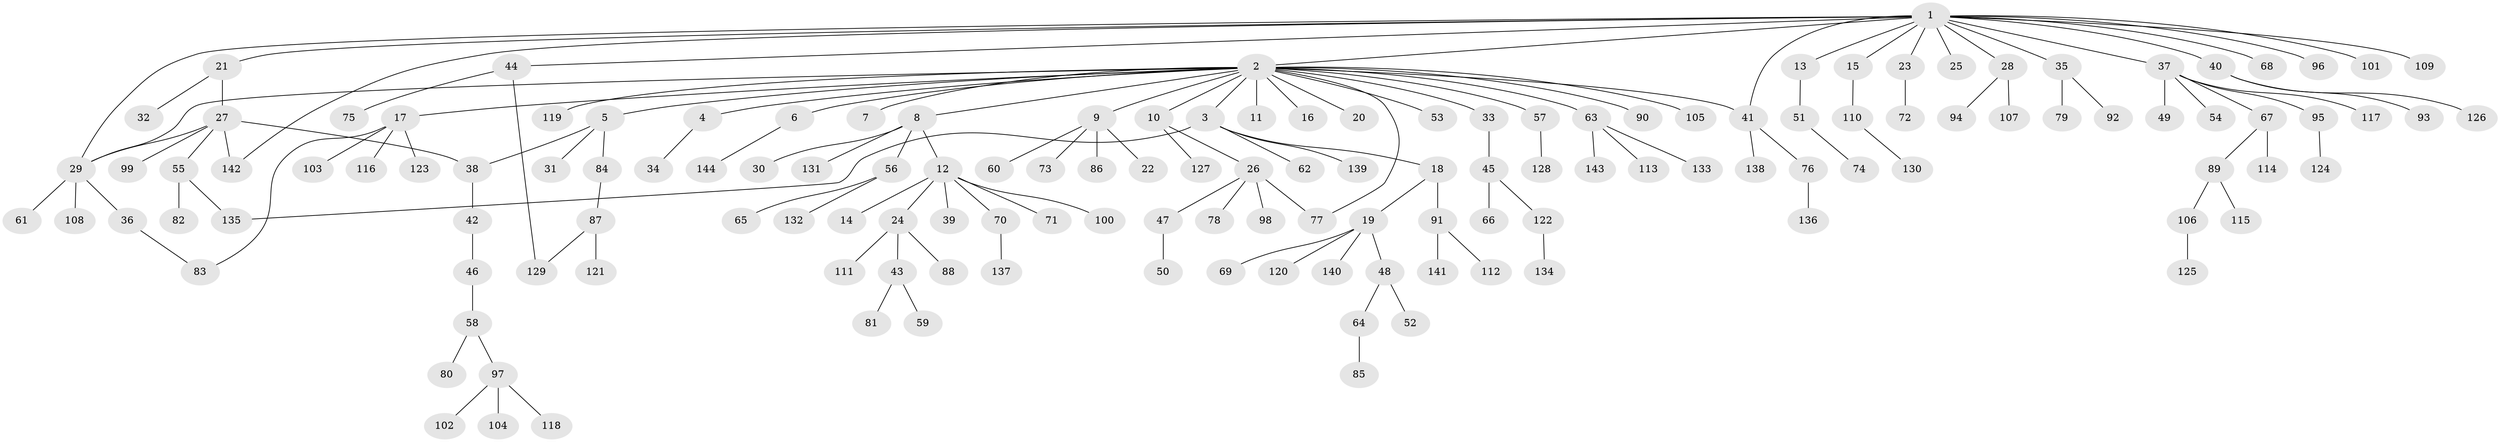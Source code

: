 // Generated by graph-tools (version 1.1) at 2025/26/03/09/25 03:26:05]
// undirected, 144 vertices, 152 edges
graph export_dot {
graph [start="1"]
  node [color=gray90,style=filled];
  1;
  2;
  3;
  4;
  5;
  6;
  7;
  8;
  9;
  10;
  11;
  12;
  13;
  14;
  15;
  16;
  17;
  18;
  19;
  20;
  21;
  22;
  23;
  24;
  25;
  26;
  27;
  28;
  29;
  30;
  31;
  32;
  33;
  34;
  35;
  36;
  37;
  38;
  39;
  40;
  41;
  42;
  43;
  44;
  45;
  46;
  47;
  48;
  49;
  50;
  51;
  52;
  53;
  54;
  55;
  56;
  57;
  58;
  59;
  60;
  61;
  62;
  63;
  64;
  65;
  66;
  67;
  68;
  69;
  70;
  71;
  72;
  73;
  74;
  75;
  76;
  77;
  78;
  79;
  80;
  81;
  82;
  83;
  84;
  85;
  86;
  87;
  88;
  89;
  90;
  91;
  92;
  93;
  94;
  95;
  96;
  97;
  98;
  99;
  100;
  101;
  102;
  103;
  104;
  105;
  106;
  107;
  108;
  109;
  110;
  111;
  112;
  113;
  114;
  115;
  116;
  117;
  118;
  119;
  120;
  121;
  122;
  123;
  124;
  125;
  126;
  127;
  128;
  129;
  130;
  131;
  132;
  133;
  134;
  135;
  136;
  137;
  138;
  139;
  140;
  141;
  142;
  143;
  144;
  1 -- 2;
  1 -- 13;
  1 -- 15;
  1 -- 21;
  1 -- 23;
  1 -- 25;
  1 -- 28;
  1 -- 29;
  1 -- 35;
  1 -- 37;
  1 -- 40;
  1 -- 41;
  1 -- 44;
  1 -- 68;
  1 -- 96;
  1 -- 101;
  1 -- 109;
  1 -- 142;
  2 -- 3;
  2 -- 4;
  2 -- 5;
  2 -- 6;
  2 -- 7;
  2 -- 8;
  2 -- 9;
  2 -- 10;
  2 -- 11;
  2 -- 16;
  2 -- 17;
  2 -- 20;
  2 -- 29;
  2 -- 33;
  2 -- 41;
  2 -- 53;
  2 -- 57;
  2 -- 63;
  2 -- 77;
  2 -- 90;
  2 -- 105;
  2 -- 119;
  3 -- 18;
  3 -- 62;
  3 -- 135;
  3 -- 139;
  4 -- 34;
  5 -- 31;
  5 -- 38;
  5 -- 84;
  6 -- 144;
  8 -- 12;
  8 -- 30;
  8 -- 56;
  8 -- 131;
  9 -- 22;
  9 -- 60;
  9 -- 73;
  9 -- 86;
  10 -- 26;
  10 -- 127;
  12 -- 14;
  12 -- 24;
  12 -- 39;
  12 -- 70;
  12 -- 71;
  12 -- 100;
  13 -- 51;
  15 -- 110;
  17 -- 83;
  17 -- 103;
  17 -- 116;
  17 -- 123;
  18 -- 19;
  18 -- 91;
  19 -- 48;
  19 -- 69;
  19 -- 120;
  19 -- 140;
  21 -- 27;
  21 -- 32;
  23 -- 72;
  24 -- 43;
  24 -- 88;
  24 -- 111;
  26 -- 47;
  26 -- 77;
  26 -- 78;
  26 -- 98;
  27 -- 29;
  27 -- 38;
  27 -- 55;
  27 -- 99;
  27 -- 142;
  28 -- 94;
  28 -- 107;
  29 -- 36;
  29 -- 61;
  29 -- 108;
  33 -- 45;
  35 -- 79;
  35 -- 92;
  36 -- 83;
  37 -- 49;
  37 -- 54;
  37 -- 67;
  37 -- 95;
  37 -- 117;
  38 -- 42;
  40 -- 93;
  40 -- 126;
  41 -- 76;
  41 -- 138;
  42 -- 46;
  43 -- 59;
  43 -- 81;
  44 -- 75;
  44 -- 129;
  45 -- 66;
  45 -- 122;
  46 -- 58;
  47 -- 50;
  48 -- 52;
  48 -- 64;
  51 -- 74;
  55 -- 82;
  55 -- 135;
  56 -- 65;
  56 -- 132;
  57 -- 128;
  58 -- 80;
  58 -- 97;
  63 -- 113;
  63 -- 133;
  63 -- 143;
  64 -- 85;
  67 -- 89;
  67 -- 114;
  70 -- 137;
  76 -- 136;
  84 -- 87;
  87 -- 121;
  87 -- 129;
  89 -- 106;
  89 -- 115;
  91 -- 112;
  91 -- 141;
  95 -- 124;
  97 -- 102;
  97 -- 104;
  97 -- 118;
  106 -- 125;
  110 -- 130;
  122 -- 134;
}
